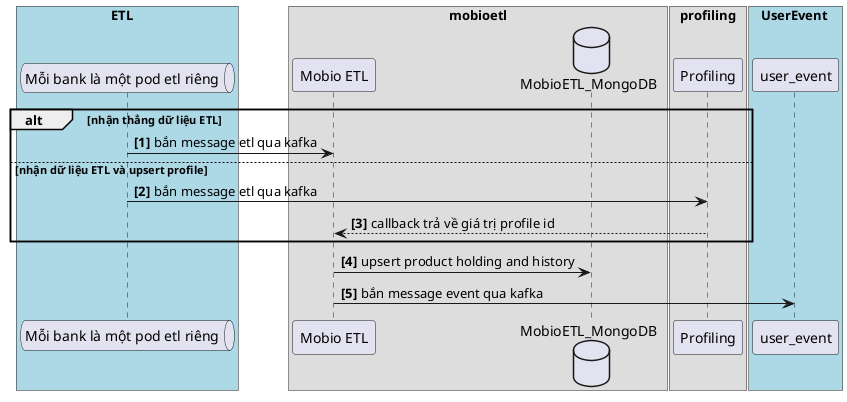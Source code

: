 @startuml product_holding
    autonumber "<b>[0]"
    box ETL   #lightblue
    queue "Mỗi bank là một pod etl riêng" as etl_bank
    end box

    box mobioetl
    participant "Mobio ETL" as mobio_etl
    database MobioETL_MongoDB
    end box

    box profiling
    participant "Profiling" as profiling
    end box


    box UserEvent #lightblue
    participant user_event
    end box

    alt nhận thẳng dữ liệu ETL
        etl_bank -> mobio_etl: bắn message etl qua kafka
    else nhận dữ liệu ETL và upsert profile
        etl_bank -> profiling: bắn message etl qua kafka
        profiling --> mobio_etl: callback trả về giá trị profile id
    end

    mobio_etl -> MobioETL_MongoDB: upsert product holding and history
    mobio_etl -> user_event: bắn message event qua kafka
@enduml


